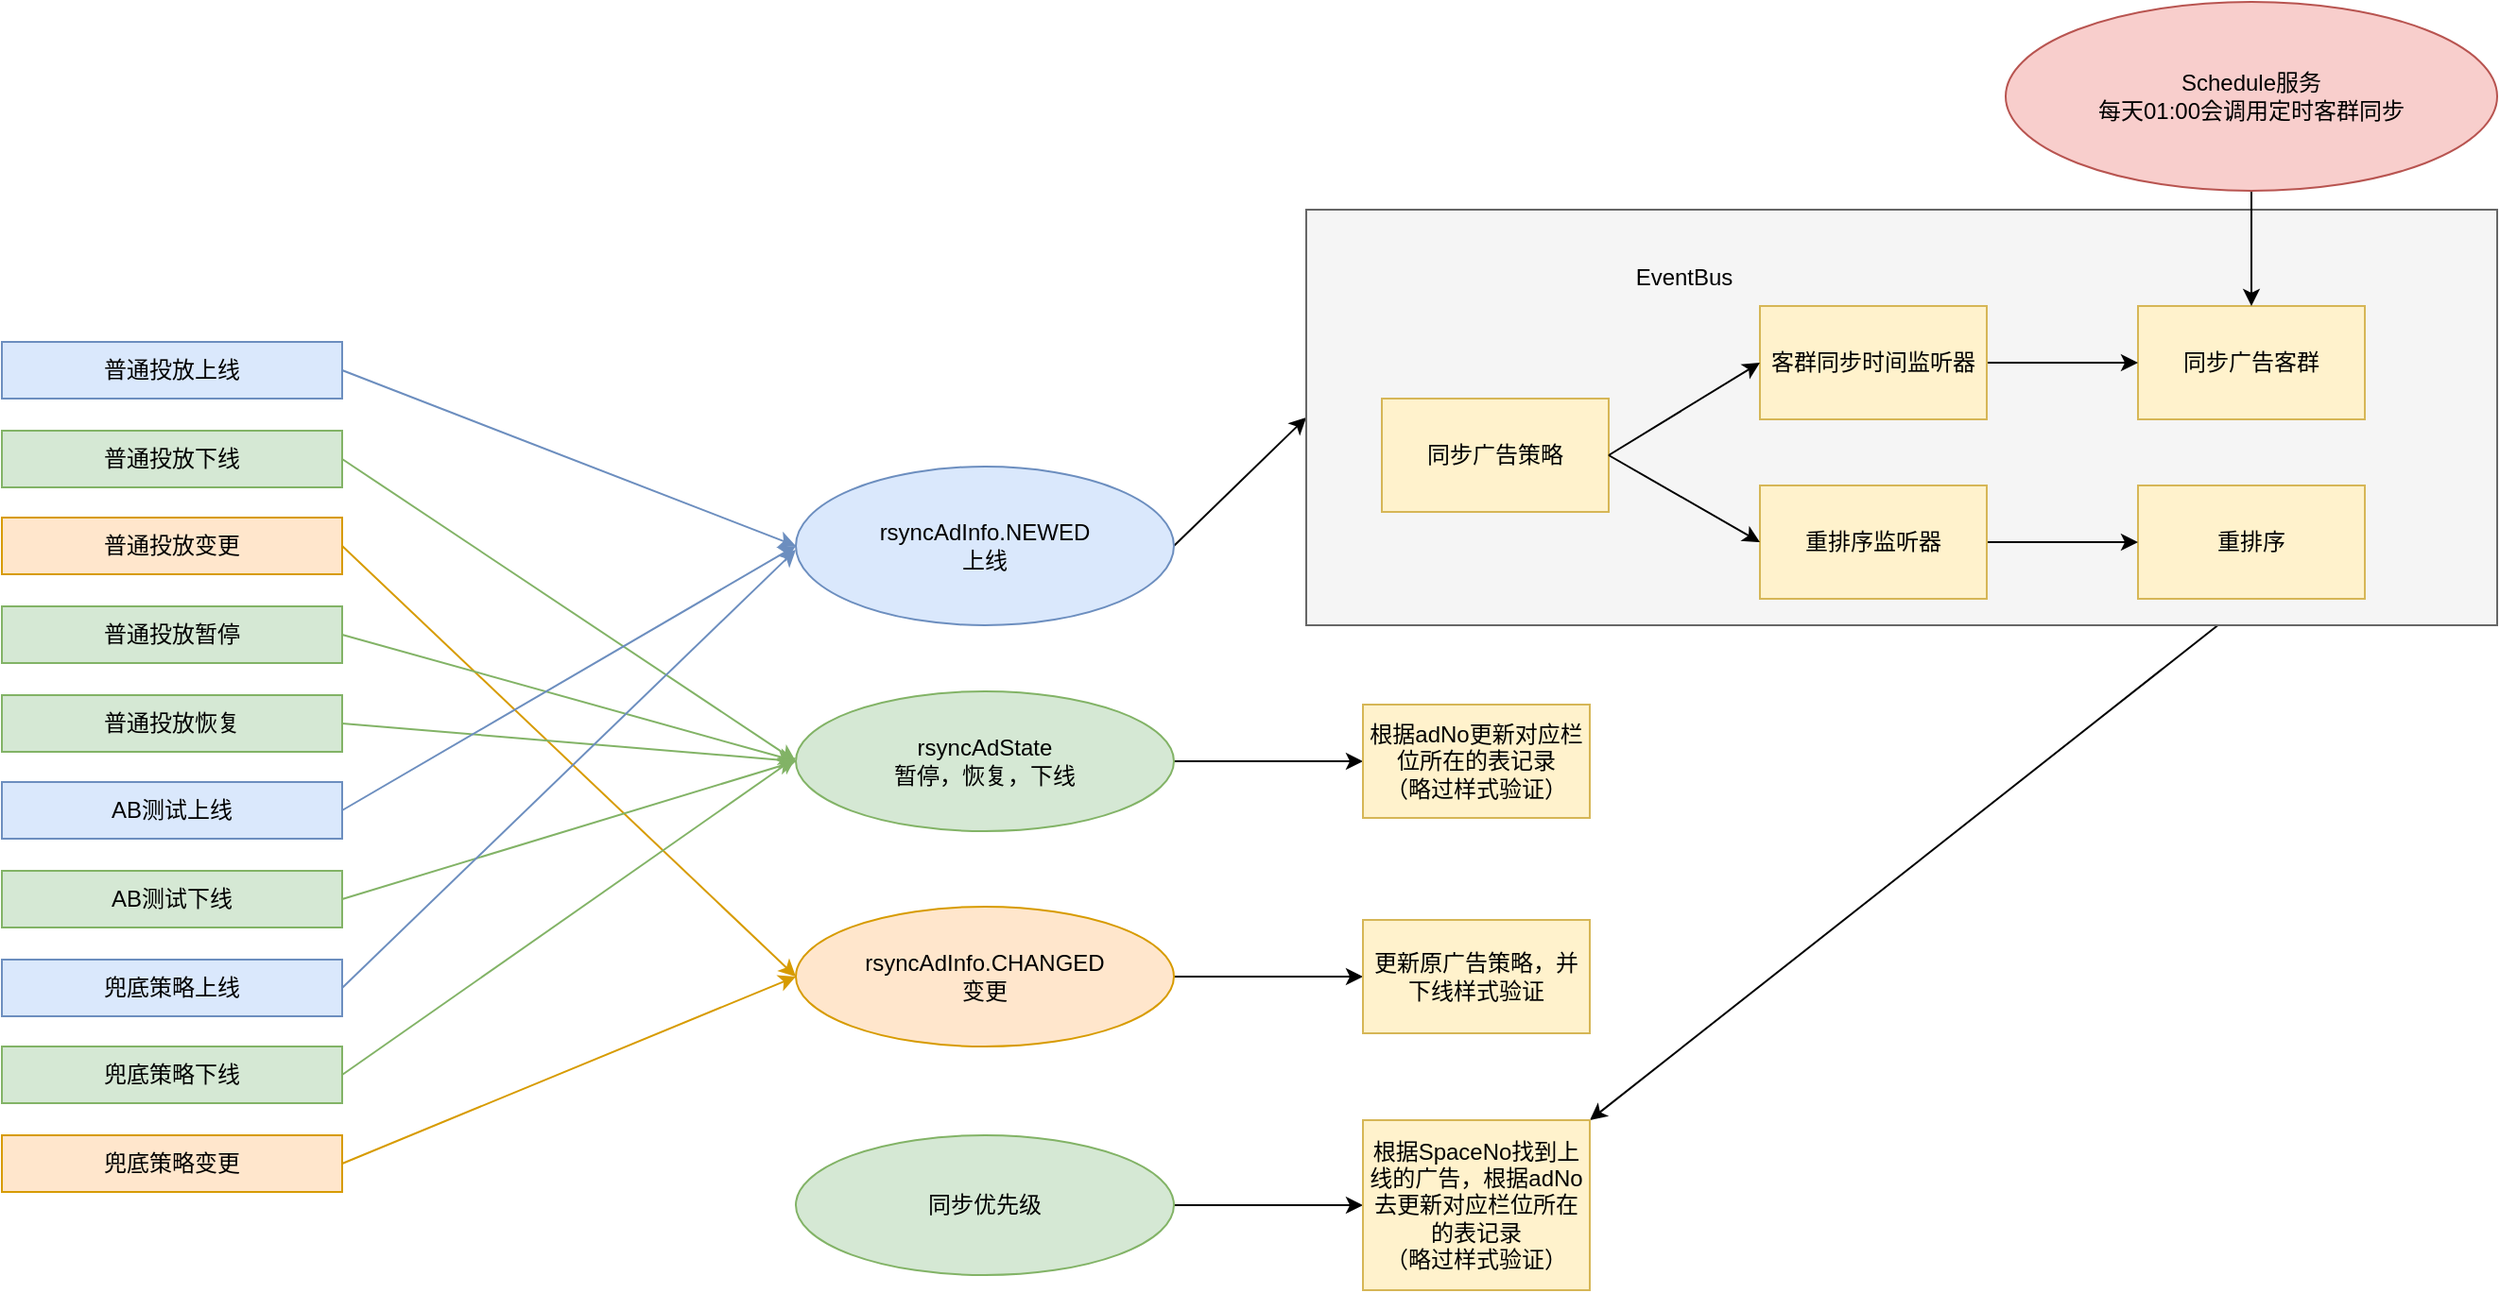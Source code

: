 <mxfile version="20.2.2" type="github">
  <diagram id="7bg6_q8TRJejnkU7T4GQ" name="第 1 页">
    <mxGraphModel dx="1504" dy="746" grid="1" gridSize="10" guides="1" tooltips="1" connect="1" arrows="1" fold="1" page="1" pageScale="1" pageWidth="827" pageHeight="1169" math="0" shadow="0">
      <root>
        <mxCell id="0" />
        <mxCell id="1" parent="0" />
        <mxCell id="Iu_L5aA--IFW2yE7fhGC-31" style="edgeStyle=none;rounded=0;orthogonalLoop=1;jettySize=auto;html=1;exitX=1;exitY=0.5;exitDx=0;exitDy=0;entryX=0;entryY=0.5;entryDx=0;entryDy=0;fillColor=#ffe6cc;strokeColor=#d79b00;" parent="1" source="Iu_L5aA--IFW2yE7fhGC-14" target="Iu_L5aA--IFW2yE7fhGC-27" edge="1">
          <mxGeometry relative="1" as="geometry" />
        </mxCell>
        <mxCell id="Iu_L5aA--IFW2yE7fhGC-14" value="普通投放变更" style="rounded=0;whiteSpace=wrap;html=1;fillColor=#FFB570;" parent="1" vertex="1">
          <mxGeometry x="30" y="423" width="180" height="30" as="geometry" />
        </mxCell>
        <mxCell id="Iu_L5aA--IFW2yE7fhGC-33" style="edgeStyle=none;rounded=0;orthogonalLoop=1;jettySize=auto;html=1;exitX=1;exitY=0.5;exitDx=0;exitDy=0;entryX=0;entryY=0.5;entryDx=0;entryDy=0;fillColor=#d5e8d4;strokeColor=#82b366;" parent="1" source="Iu_L5aA--IFW2yE7fhGC-15" target="Iu_L5aA--IFW2yE7fhGC-26" edge="1">
          <mxGeometry relative="1" as="geometry" />
        </mxCell>
        <mxCell id="Iu_L5aA--IFW2yE7fhGC-15" value="普通投放下线" style="rounded=0;whiteSpace=wrap;html=1;fillColor=#d5e8d4;strokeColor=#82b366;" parent="1" vertex="1">
          <mxGeometry x="30" y="377" width="180" height="30" as="geometry" />
        </mxCell>
        <mxCell id="Iu_L5aA--IFW2yE7fhGC-28" style="rounded=0;orthogonalLoop=1;jettySize=auto;html=1;exitX=1;exitY=0.5;exitDx=0;exitDy=0;entryX=0;entryY=0.5;entryDx=0;entryDy=0;fillColor=#dae8fc;strokeColor=#6c8ebf;" parent="1" source="Iu_L5aA--IFW2yE7fhGC-16" target="Iu_L5aA--IFW2yE7fhGC-25" edge="1">
          <mxGeometry relative="1" as="geometry" />
        </mxCell>
        <mxCell id="Iu_L5aA--IFW2yE7fhGC-16" value="普通投放上线" style="rounded=0;whiteSpace=wrap;html=1;fillColor=#dae8fc;strokeColor=#6c8ebf;" parent="1" vertex="1">
          <mxGeometry x="30" y="330" width="180" height="30" as="geometry" />
        </mxCell>
        <mxCell id="Iu_L5aA--IFW2yE7fhGC-35" style="edgeStyle=none;rounded=0;orthogonalLoop=1;jettySize=auto;html=1;exitX=1;exitY=0.5;exitDx=0;exitDy=0;entryX=0;entryY=0.5;entryDx=0;entryDy=0;fillColor=#d5e8d4;strokeColor=#82b366;" parent="1" source="Iu_L5aA--IFW2yE7fhGC-18" target="Iu_L5aA--IFW2yE7fhGC-26" edge="1">
          <mxGeometry relative="1" as="geometry" />
        </mxCell>
        <mxCell id="Iu_L5aA--IFW2yE7fhGC-18" value="普通投放恢复" style="rounded=0;whiteSpace=wrap;html=1;fillColor=#d5e8d4;strokeColor=#82b366;" parent="1" vertex="1">
          <mxGeometry x="30" y="517" width="180" height="30" as="geometry" />
        </mxCell>
        <mxCell id="Iu_L5aA--IFW2yE7fhGC-34" style="edgeStyle=none;rounded=0;orthogonalLoop=1;jettySize=auto;html=1;exitX=1;exitY=0.5;exitDx=0;exitDy=0;entryX=0;entryY=0.5;entryDx=0;entryDy=0;fillColor=#d5e8d4;strokeColor=#82b366;" parent="1" source="Iu_L5aA--IFW2yE7fhGC-19" target="Iu_L5aA--IFW2yE7fhGC-26" edge="1">
          <mxGeometry relative="1" as="geometry" />
        </mxCell>
        <mxCell id="Iu_L5aA--IFW2yE7fhGC-19" value="普通投放暂停" style="rounded=0;whiteSpace=wrap;html=1;fillColor=#d5e8d4;strokeColor=#82b366;" parent="1" vertex="1">
          <mxGeometry x="30" y="470" width="180" height="30" as="geometry" />
        </mxCell>
        <mxCell id="Iu_L5aA--IFW2yE7fhGC-29" style="edgeStyle=none;rounded=0;orthogonalLoop=1;jettySize=auto;html=1;exitX=1;exitY=0.5;exitDx=0;exitDy=0;entryX=0;entryY=0.5;entryDx=0;entryDy=0;fillColor=#dae8fc;strokeColor=#6c8ebf;" parent="1" source="Iu_L5aA--IFW2yE7fhGC-20" target="Iu_L5aA--IFW2yE7fhGC-25" edge="1">
          <mxGeometry relative="1" as="geometry" />
        </mxCell>
        <mxCell id="Iu_L5aA--IFW2yE7fhGC-20" value="AB测试上线" style="rounded=0;whiteSpace=wrap;html=1;fillColor=#dae8fc;strokeColor=#6c8ebf;" parent="1" vertex="1">
          <mxGeometry x="30" y="563" width="180" height="30" as="geometry" />
        </mxCell>
        <mxCell id="Iu_L5aA--IFW2yE7fhGC-36" style="edgeStyle=none;rounded=0;orthogonalLoop=1;jettySize=auto;html=1;exitX=1;exitY=0.5;exitDx=0;exitDy=0;entryX=0;entryY=0.5;entryDx=0;entryDy=0;fillColor=#d5e8d4;strokeColor=#82b366;" parent="1" source="Iu_L5aA--IFW2yE7fhGC-21" target="Iu_L5aA--IFW2yE7fhGC-26" edge="1">
          <mxGeometry relative="1" as="geometry" />
        </mxCell>
        <mxCell id="Iu_L5aA--IFW2yE7fhGC-21" value="AB测试下线" style="rounded=0;whiteSpace=wrap;html=1;fillColor=#d5e8d4;strokeColor=#82b366;" parent="1" vertex="1">
          <mxGeometry x="30" y="610" width="180" height="30" as="geometry" />
        </mxCell>
        <mxCell id="Iu_L5aA--IFW2yE7fhGC-30" style="edgeStyle=none;rounded=0;orthogonalLoop=1;jettySize=auto;html=1;exitX=1;exitY=0.5;exitDx=0;exitDy=0;fillColor=#dae8fc;strokeColor=#6c8ebf;" parent="1" source="Iu_L5aA--IFW2yE7fhGC-22" edge="1">
          <mxGeometry relative="1" as="geometry">
            <mxPoint x="450" y="440" as="targetPoint" />
          </mxGeometry>
        </mxCell>
        <mxCell id="Iu_L5aA--IFW2yE7fhGC-22" value="兜底策略上线" style="rounded=0;whiteSpace=wrap;html=1;fillColor=#dae8fc;strokeColor=#6c8ebf;" parent="1" vertex="1">
          <mxGeometry x="30" y="657" width="180" height="30" as="geometry" />
        </mxCell>
        <mxCell id="Iu_L5aA--IFW2yE7fhGC-37" style="edgeStyle=none;rounded=0;orthogonalLoop=1;jettySize=auto;html=1;exitX=1;exitY=0.5;exitDx=0;exitDy=0;fillColor=#d5e8d4;strokeColor=#82b366;" parent="1" source="Iu_L5aA--IFW2yE7fhGC-23" edge="1">
          <mxGeometry relative="1" as="geometry">
            <mxPoint x="450" y="550" as="targetPoint" />
          </mxGeometry>
        </mxCell>
        <mxCell id="Iu_L5aA--IFW2yE7fhGC-23" value="兜底策略下线" style="rounded=0;whiteSpace=wrap;html=1;fillColor=#d5e8d4;strokeColor=#82b366;" parent="1" vertex="1">
          <mxGeometry x="30" y="703" width="180" height="30" as="geometry" />
        </mxCell>
        <mxCell id="Iu_L5aA--IFW2yE7fhGC-32" style="edgeStyle=none;rounded=0;orthogonalLoop=1;jettySize=auto;html=1;exitX=1;exitY=0.5;exitDx=0;exitDy=0;entryX=0;entryY=0.5;entryDx=0;entryDy=0;fillColor=#ffe6cc;strokeColor=#d79b00;" parent="1" source="Iu_L5aA--IFW2yE7fhGC-24" target="Iu_L5aA--IFW2yE7fhGC-27" edge="1">
          <mxGeometry relative="1" as="geometry" />
        </mxCell>
        <mxCell id="Iu_L5aA--IFW2yE7fhGC-24" value="兜底策略变更" style="rounded=0;whiteSpace=wrap;html=1;fillColor=#FFB570;" parent="1" vertex="1">
          <mxGeometry x="30" y="750" width="180" height="30" as="geometry" />
        </mxCell>
        <mxCell id="Iu_L5aA--IFW2yE7fhGC-50" style="edgeStyle=none;rounded=0;orthogonalLoop=1;jettySize=auto;html=1;exitX=1;exitY=0.5;exitDx=0;exitDy=0;entryX=0;entryY=0.5;entryDx=0;entryDy=0;" parent="1" source="Iu_L5aA--IFW2yE7fhGC-25" target="Iu_L5aA--IFW2yE7fhGC-49" edge="1">
          <mxGeometry relative="1" as="geometry" />
        </mxCell>
        <mxCell id="Iu_L5aA--IFW2yE7fhGC-25" value="rsyncAdInfo.NEWED&lt;br&gt;上线" style="ellipse;whiteSpace=wrap;html=1;fillColor=#dae8fc;strokeColor=#6c8ebf;" parent="1" vertex="1">
          <mxGeometry x="450" y="396" width="200" height="84" as="geometry" />
        </mxCell>
        <mxCell id="C0SzMsLmh69RnRLxw9ak-4" style="edgeStyle=orthogonalEdgeStyle;rounded=0;orthogonalLoop=1;jettySize=auto;html=1;exitX=1;exitY=0.5;exitDx=0;exitDy=0;entryX=0;entryY=0.5;entryDx=0;entryDy=0;" edge="1" parent="1" source="Iu_L5aA--IFW2yE7fhGC-26" target="C0SzMsLmh69RnRLxw9ak-3">
          <mxGeometry relative="1" as="geometry" />
        </mxCell>
        <mxCell id="Iu_L5aA--IFW2yE7fhGC-26" value="rsyncAdState&lt;br&gt;暂停，恢复，下线" style="ellipse;whiteSpace=wrap;html=1;fillColor=#d5e8d4;strokeColor=#82b366;" parent="1" vertex="1">
          <mxGeometry x="450" y="515" width="200" height="74" as="geometry" />
        </mxCell>
        <mxCell id="Iu_L5aA--IFW2yE7fhGC-54" style="edgeStyle=none;rounded=0;orthogonalLoop=1;jettySize=auto;html=1;exitX=1;exitY=0.5;exitDx=0;exitDy=0;entryX=0;entryY=0.5;entryDx=0;entryDy=0;" parent="1" source="Iu_L5aA--IFW2yE7fhGC-27" target="Iu_L5aA--IFW2yE7fhGC-53" edge="1">
          <mxGeometry relative="1" as="geometry" />
        </mxCell>
        <mxCell id="Iu_L5aA--IFW2yE7fhGC-27" value="rsyncAdInfo.CHANGED&lt;br&gt;变更" style="ellipse;whiteSpace=wrap;html=1;fillColor=#ffe6cc;strokeColor=#d79b00;" parent="1" vertex="1">
          <mxGeometry x="450" y="629" width="200" height="74" as="geometry" />
        </mxCell>
        <mxCell id="Iu_L5aA--IFW2yE7fhGC-38" value="普通投放变更" style="rounded=0;whiteSpace=wrap;html=1;fillColor=#ffe6cc;strokeColor=#d79b00;" parent="1" vertex="1">
          <mxGeometry x="30" y="423" width="180" height="30" as="geometry" />
        </mxCell>
        <mxCell id="Iu_L5aA--IFW2yE7fhGC-39" value="兜底策略变更" style="rounded=0;whiteSpace=wrap;html=1;fillColor=#ffe6cc;strokeColor=#d79b00;" parent="1" vertex="1">
          <mxGeometry x="30" y="750" width="180" height="30" as="geometry" />
        </mxCell>
        <mxCell id="Iu_L5aA--IFW2yE7fhGC-70" style="edgeStyle=none;rounded=0;orthogonalLoop=1;jettySize=auto;html=1;exitX=0.5;exitY=1;exitDx=0;exitDy=0;entryX=1;entryY=0;entryDx=0;entryDy=0;" parent="1" source="Iu_L5aA--IFW2yE7fhGC-46" target="Iu_L5aA--IFW2yE7fhGC-56" edge="1">
          <mxGeometry relative="1" as="geometry" />
        </mxCell>
        <mxCell id="Iu_L5aA--IFW2yE7fhGC-53" value="更新原广告策略，并下线样式验证" style="rounded=0;whiteSpace=wrap;html=1;fillColor=#fff2cc;strokeColor=#d6b656;" parent="1" vertex="1">
          <mxGeometry x="750" y="636" width="120" height="60" as="geometry" />
        </mxCell>
        <mxCell id="Iu_L5aA--IFW2yE7fhGC-57" style="edgeStyle=none;rounded=0;orthogonalLoop=1;jettySize=auto;html=1;exitX=1;exitY=0.5;exitDx=0;exitDy=0;entryX=0;entryY=0.5;entryDx=0;entryDy=0;" parent="1" source="Iu_L5aA--IFW2yE7fhGC-55" target="Iu_L5aA--IFW2yE7fhGC-56" edge="1">
          <mxGeometry relative="1" as="geometry" />
        </mxCell>
        <mxCell id="Iu_L5aA--IFW2yE7fhGC-55" value="同步优先级" style="ellipse;whiteSpace=wrap;html=1;fillColor=#d5e8d4;strokeColor=#82b366;" parent="1" vertex="1">
          <mxGeometry x="450" y="750" width="200" height="74" as="geometry" />
        </mxCell>
        <mxCell id="Iu_L5aA--IFW2yE7fhGC-56" value="根据SpaceNo找到上线的广告，根据adNo去更新对应栏位所在的表记录&lt;br&gt;（略过样式验证）" style="rounded=0;whiteSpace=wrap;html=1;fillColor=#fff2cc;strokeColor=#d6b656;" parent="1" vertex="1">
          <mxGeometry x="750" y="742" width="120" height="90" as="geometry" />
        </mxCell>
        <mxCell id="C0SzMsLmh69RnRLxw9ak-1" value="" style="group" vertex="1" connectable="0" parent="1">
          <mxGeometry x="720" y="260" width="630" height="220" as="geometry" />
        </mxCell>
        <mxCell id="Iu_L5aA--IFW2yE7fhGC-49" value="" style="rounded=0;whiteSpace=wrap;html=1;fillColor=#f5f5f5;fontColor=#333333;strokeColor=#666666;" parent="C0SzMsLmh69RnRLxw9ak-1" vertex="1">
          <mxGeometry width="630" height="220" as="geometry" />
        </mxCell>
        <mxCell id="Iu_L5aA--IFW2yE7fhGC-44" value="同步广告策略" style="rounded=0;whiteSpace=wrap;html=1;fillColor=#fff2cc;strokeColor=#d6b656;" parent="C0SzMsLmh69RnRLxw9ak-1" vertex="1">
          <mxGeometry x="40" y="100" width="120" height="60" as="geometry" />
        </mxCell>
        <mxCell id="Iu_L5aA--IFW2yE7fhGC-45" value="同步广告客群" style="rounded=0;whiteSpace=wrap;html=1;fillColor=#fff2cc;strokeColor=#d6b656;" parent="C0SzMsLmh69RnRLxw9ak-1" vertex="1">
          <mxGeometry x="440" y="51" width="120" height="60" as="geometry" />
        </mxCell>
        <mxCell id="Iu_L5aA--IFW2yE7fhGC-46" value="重排序" style="rounded=0;whiteSpace=wrap;html=1;fillColor=#fff2cc;strokeColor=#d6b656;" parent="C0SzMsLmh69RnRLxw9ak-1" vertex="1">
          <mxGeometry x="440" y="146" width="120" height="60" as="geometry" />
        </mxCell>
        <mxCell id="Iu_L5aA--IFW2yE7fhGC-67" style="edgeStyle=none;rounded=0;orthogonalLoop=1;jettySize=auto;html=1;exitX=1;exitY=0.5;exitDx=0;exitDy=0;" parent="C0SzMsLmh69RnRLxw9ak-1" source="Iu_L5aA--IFW2yE7fhGC-58" target="Iu_L5aA--IFW2yE7fhGC-45" edge="1">
          <mxGeometry relative="1" as="geometry" />
        </mxCell>
        <mxCell id="Iu_L5aA--IFW2yE7fhGC-58" value="客群同步时间监听器" style="rounded=0;whiteSpace=wrap;html=1;fillColor=#fff2cc;strokeColor=#d6b656;" parent="C0SzMsLmh69RnRLxw9ak-1" vertex="1">
          <mxGeometry x="240" y="51" width="120" height="60" as="geometry" />
        </mxCell>
        <mxCell id="Iu_L5aA--IFW2yE7fhGC-61" style="edgeStyle=none;rounded=0;orthogonalLoop=1;jettySize=auto;html=1;exitX=1;exitY=0.5;exitDx=0;exitDy=0;entryX=0;entryY=0.5;entryDx=0;entryDy=0;" parent="C0SzMsLmh69RnRLxw9ak-1" source="Iu_L5aA--IFW2yE7fhGC-44" target="Iu_L5aA--IFW2yE7fhGC-58" edge="1">
          <mxGeometry relative="1" as="geometry" />
        </mxCell>
        <mxCell id="Iu_L5aA--IFW2yE7fhGC-68" style="edgeStyle=none;rounded=0;orthogonalLoop=1;jettySize=auto;html=1;exitX=1;exitY=0.5;exitDx=0;exitDy=0;entryX=0;entryY=0.5;entryDx=0;entryDy=0;" parent="C0SzMsLmh69RnRLxw9ak-1" source="Iu_L5aA--IFW2yE7fhGC-59" target="Iu_L5aA--IFW2yE7fhGC-46" edge="1">
          <mxGeometry relative="1" as="geometry" />
        </mxCell>
        <mxCell id="Iu_L5aA--IFW2yE7fhGC-59" value="重排序监听器" style="rounded=0;whiteSpace=wrap;html=1;fillColor=#fff2cc;strokeColor=#d6b656;" parent="C0SzMsLmh69RnRLxw9ak-1" vertex="1">
          <mxGeometry x="240" y="146" width="120" height="60" as="geometry" />
        </mxCell>
        <mxCell id="Iu_L5aA--IFW2yE7fhGC-63" style="edgeStyle=none;rounded=0;orthogonalLoop=1;jettySize=auto;html=1;exitX=1;exitY=0.5;exitDx=0;exitDy=0;entryX=0;entryY=0.5;entryDx=0;entryDy=0;" parent="C0SzMsLmh69RnRLxw9ak-1" source="Iu_L5aA--IFW2yE7fhGC-44" target="Iu_L5aA--IFW2yE7fhGC-59" edge="1">
          <mxGeometry relative="1" as="geometry" />
        </mxCell>
        <mxCell id="Iu_L5aA--IFW2yE7fhGC-65" value="EventBus" style="text;html=1;strokeColor=none;fillColor=none;align=center;verticalAlign=middle;whiteSpace=wrap;rounded=0;" parent="C0SzMsLmh69RnRLxw9ak-1" vertex="1">
          <mxGeometry x="170" y="21" width="60" height="30" as="geometry" />
        </mxCell>
        <mxCell id="C0SzMsLmh69RnRLxw9ak-3" value="根据adNo更新对应栏位所在的表记录&lt;br&gt;（略过样式验证）" style="rounded=0;whiteSpace=wrap;html=1;fillColor=#fff2cc;strokeColor=#d6b656;" vertex="1" parent="1">
          <mxGeometry x="750" y="522" width="120" height="60" as="geometry" />
        </mxCell>
        <mxCell id="C0SzMsLmh69RnRLxw9ak-7" style="rounded=0;orthogonalLoop=1;jettySize=auto;html=1;exitX=0.5;exitY=1;exitDx=0;exitDy=0;" edge="1" parent="1" source="C0SzMsLmh69RnRLxw9ak-6" target="Iu_L5aA--IFW2yE7fhGC-45">
          <mxGeometry relative="1" as="geometry" />
        </mxCell>
        <mxCell id="C0SzMsLmh69RnRLxw9ak-6" value="Schedule服务&lt;br&gt;每天01:00会调用定时客群同步" style="ellipse;whiteSpace=wrap;html=1;fillColor=#f8cecc;strokeColor=#b85450;" vertex="1" parent="1">
          <mxGeometry x="1090" y="150" width="260" height="100" as="geometry" />
        </mxCell>
      </root>
    </mxGraphModel>
  </diagram>
</mxfile>
